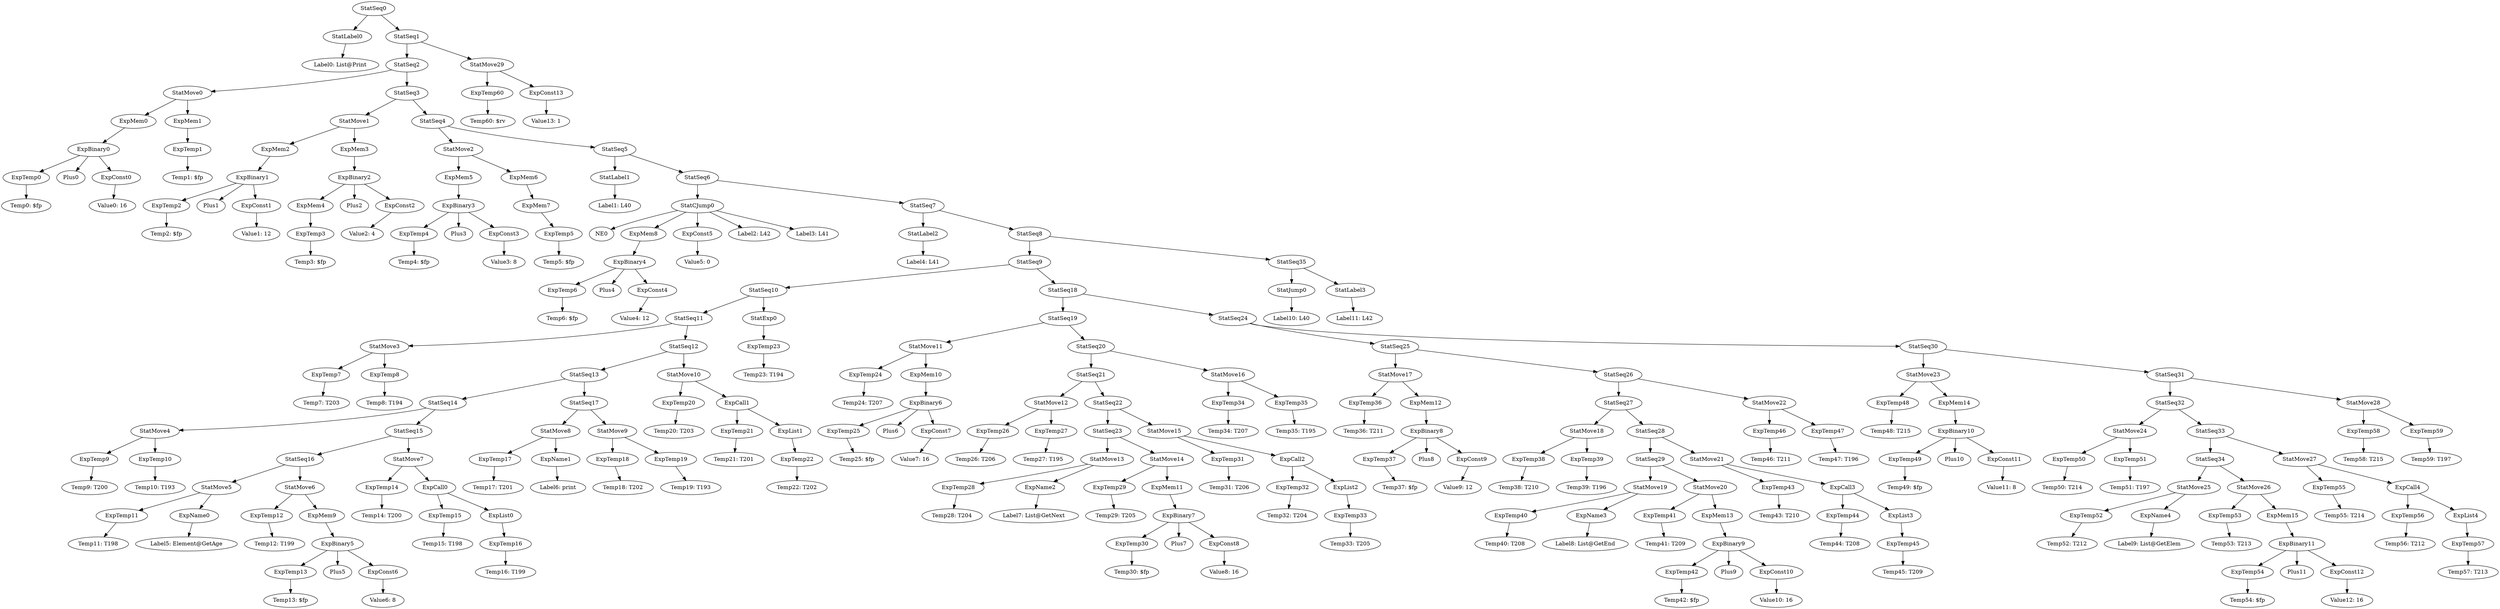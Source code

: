 digraph {
	ordering = out;
	ExpConst13 -> "Value13: 1";
	StatSeq8 -> StatSeq9;
	StatSeq8 -> StatSeq35;
	ExpTemp57 -> "Temp57: T213";
	ExpTemp56 -> "Temp56: T212";
	ExpTemp55 -> "Temp55: T214";
	ExpConst12 -> "Value12: 16";
	ExpName4 -> "Label9: List@GetElem";
	ExpTemp52 -> "Temp52: T212";
	ExpMem14 -> ExpBinary10;
	ExpConst11 -> "Value11: 8";
	ExpBinary10 -> ExpTemp49;
	ExpBinary10 -> Plus10;
	ExpBinary10 -> ExpConst11;
	ExpTemp50 -> "Temp50: T214";
	StatSeq24 -> StatSeq25;
	StatSeq24 -> StatSeq30;
	ExpTemp60 -> "Temp60: $rv";
	ExpTemp46 -> "Temp46: T211";
	ExpList3 -> ExpTemp45;
	ExpCall3 -> ExpTemp44;
	ExpCall3 -> ExpList3;
	StatJump0 -> "Label10: L40";
	ExpTemp44 -> "Temp44: T208";
	StatMove21 -> ExpTemp43;
	StatMove21 -> ExpCall3;
	StatSeq28 -> StatSeq29;
	StatSeq28 -> StatMove21;
	ExpMem13 -> ExpBinary9;
	StatMove25 -> ExpTemp52;
	StatMove25 -> ExpName4;
	ExpTemp42 -> "Temp42: $fp";
	StatMove20 -> ExpTemp41;
	StatMove20 -> ExpMem13;
	StatSeq29 -> StatMove19;
	StatSeq29 -> StatMove20;
	StatMove28 -> ExpTemp58;
	StatMove28 -> ExpTemp59;
	ExpName3 -> "Label8: List@GetEnd";
	StatSeq34 -> StatMove25;
	StatSeq34 -> StatMove26;
	ExpTemp40 -> "Temp40: T208";
	StatSeq27 -> StatMove18;
	StatSeq27 -> StatSeq28;
	StatMove18 -> ExpTemp38;
	StatMove18 -> ExpTemp39;
	ExpTemp38 -> "Temp38: T210";
	StatSeq25 -> StatMove17;
	StatSeq25 -> StatSeq26;
	ExpBinary8 -> ExpTemp37;
	ExpBinary8 -> Plus8;
	ExpBinary8 -> ExpConst9;
	ExpTemp37 -> "Temp37: $fp";
	ExpTemp36 -> "Temp36: T211";
	StatSeq18 -> StatSeq19;
	StatSeq18 -> StatSeq24;
	ExpTemp49 -> "Temp49: $fp";
	ExpMem12 -> ExpBinary8;
	StatMove16 -> ExpTemp34;
	StatMove16 -> ExpTemp35;
	ExpTemp34 -> "Temp34: T207";
	ExpTemp47 -> "Temp47: T196";
	ExpCall2 -> ExpTemp32;
	ExpCall2 -> ExpList2;
	StatSeq22 -> StatSeq23;
	StatSeq22 -> StatMove15;
	ExpBinary9 -> ExpTemp42;
	ExpBinary9 -> Plus9;
	ExpBinary9 -> ExpConst10;
	ExpBinary7 -> ExpTemp30;
	ExpBinary7 -> Plus7;
	ExpBinary7 -> ExpConst8;
	ExpTemp30 -> "Temp30: $fp";
	StatSeq35 -> StatJump0;
	StatSeq35 -> StatLabel3;
	StatMove14 -> ExpTemp29;
	StatMove14 -> ExpMem11;
	ExpTemp29 -> "Temp29: T205";
	StatSeq23 -> StatMove13;
	StatSeq23 -> StatMove14;
	ExpTemp58 -> "Temp58: T215";
	ExpName2 -> "Label7: List@GetNext";
	ExpCall4 -> ExpTemp56;
	ExpCall4 -> ExpList4;
	ExpTemp9 -> "Temp9: T200";
	StatSeq19 -> StatMove11;
	StatSeq19 -> StatSeq20;
	StatMove3 -> ExpTemp7;
	StatMove3 -> ExpTemp8;
	StatSeq32 -> StatMove24;
	StatSeq32 -> StatSeq33;
	ExpList2 -> ExpTemp33;
	ExpTemp22 -> "Temp22: T202";
	ExpConst4 -> "Value4: 12";
	ExpConst0 -> "Value0: 16";
	ExpTemp6 -> "Temp6: $fp";
	StatMove22 -> ExpTemp46;
	StatMove22 -> ExpTemp47;
	StatSeq26 -> StatSeq27;
	StatSeq26 -> StatMove22;
	StatMove6 -> ExpTemp12;
	StatMove6 -> ExpMem9;
	ExpMem6 -> ExpMem7;
	ExpTemp24 -> "Temp24: T207";
	ExpTemp54 -> "Temp54: $fp";
	StatMove2 -> ExpMem5;
	StatMove2 -> ExpMem6;
	ExpConst3 -> "Value3: 8";
	StatSeq2 -> StatMove0;
	StatSeq2 -> StatSeq3;
	ExpMem1 -> ExpTemp1;
	ExpConst6 -> "Value6: 8";
	ExpMem0 -> ExpBinary0;
	ExpConst10 -> "Value10: 16";
	ExpBinary1 -> ExpTemp2;
	ExpBinary1 -> Plus1;
	ExpBinary1 -> ExpConst1;
	ExpMem3 -> ExpBinary2;
	ExpMem5 -> ExpBinary3;
	ExpBinary2 -> ExpMem4;
	ExpBinary2 -> Plus2;
	ExpBinary2 -> ExpConst2;
	ExpTemp5 -> "Temp5: $fp";
	StatMove29 -> ExpTemp60;
	StatMove29 -> ExpConst13;
	ExpTemp35 -> "Temp35: T195";
	ExpBinary4 -> ExpTemp6;
	ExpBinary4 -> Plus4;
	ExpBinary4 -> ExpConst4;
	ExpList1 -> ExpTemp22;
	ExpTemp1 -> "Temp1: $fp";
	ExpTemp39 -> "Temp39: T196";
	ExpConst5 -> "Value5: 0";
	StatSeq0 -> StatLabel0;
	StatSeq0 -> StatSeq1;
	StatSeq31 -> StatSeq32;
	StatSeq31 -> StatMove28;
	ExpTemp11 -> "Temp11: T198";
	ExpConst2 -> "Value2: 4";
	StatExp0 -> ExpTemp23;
	StatMove17 -> ExpTemp36;
	StatMove17 -> ExpMem12;
	StatSeq6 -> StatCJump0;
	StatSeq6 -> StatSeq7;
	ExpTemp3 -> "Temp3: $fp";
	StatLabel3 -> "Label11: L42";
	StatMove15 -> ExpTemp31;
	StatMove15 -> ExpCall2;
	ExpBinary3 -> ExpTemp4;
	ExpBinary3 -> Plus3;
	ExpBinary3 -> ExpConst3;
	ExpMem7 -> ExpTemp5;
	StatSeq3 -> StatMove1;
	StatSeq3 -> StatSeq4;
	StatSeq15 -> StatSeq16;
	StatSeq15 -> StatMove7;
	ExpTemp0 -> "Temp0: $fp";
	ExpTemp7 -> "Temp7: T203";
	StatSeq20 -> StatSeq21;
	StatSeq20 -> StatMove16;
	StatSeq11 -> StatMove3;
	StatSeq11 -> StatSeq12;
	ExpTemp43 -> "Temp43: T210";
	ExpBinary5 -> ExpTemp13;
	ExpBinary5 -> Plus5;
	ExpBinary5 -> ExpConst6;
	StatLabel1 -> "Label1: L40";
	StatSeq4 -> StatMove2;
	StatSeq4 -> StatSeq5;
	ExpList4 -> ExpTemp57;
	ExpTemp27 -> "Temp27: T195";
	StatSeq1 -> StatSeq2;
	StatSeq1 -> StatMove29;
	ExpTemp33 -> "Temp33: T205";
	ExpMem2 -> ExpBinary1;
	StatMove23 -> ExpTemp48;
	StatMove23 -> ExpMem14;
	ExpTemp12 -> "Temp12: T199";
	StatMove0 -> ExpMem0;
	StatMove0 -> ExpMem1;
	ExpTemp59 -> "Temp59: T197";
	StatMove8 -> ExpTemp17;
	StatMove8 -> ExpName1;
	ExpTemp51 -> "Temp51: T197";
	ExpTemp2 -> "Temp2: $fp";
	ExpTemp45 -> "Temp45: T209";
	ExpConst1 -> "Value1: 12";
	ExpMem15 -> ExpBinary11;
	ExpTemp8 -> "Temp8: T194";
	ExpTemp18 -> "Temp18: T202";
	StatCJump0 -> NE0;
	StatCJump0 -> ExpMem8;
	StatCJump0 -> ExpConst5;
	StatCJump0 -> "Label2: L42";
	StatCJump0 -> "Label3: L41";
	ExpList0 -> ExpTemp16;
	StatSeq5 -> StatLabel1;
	StatSeq5 -> StatSeq6;
	StatSeq30 -> StatMove23;
	StatSeq30 -> StatSeq31;
	ExpTemp19 -> "Temp19: T193";
	StatLabel0 -> "Label0: List@Print";
	StatSeq17 -> StatMove8;
	StatSeq17 -> StatMove9;
	StatMove1 -> ExpMem2;
	StatMove1 -> ExpMem3;
	ExpBinary0 -> ExpTemp0;
	ExpBinary0 -> Plus0;
	ExpBinary0 -> ExpConst0;
	StatSeq33 -> StatSeq34;
	StatSeq33 -> StatMove27;
	ExpBinary11 -> ExpTemp54;
	ExpBinary11 -> Plus11;
	ExpBinary11 -> ExpConst12;
	ExpMem4 -> ExpTemp3;
	StatSeq21 -> StatMove12;
	StatSeq21 -> StatSeq22;
	ExpMem8 -> ExpBinary4;
	ExpTemp4 -> "Temp4: $fp";
	StatMove27 -> ExpTemp55;
	StatMove27 -> ExpCall4;
	ExpConst9 -> "Value9: 12";
	StatMove5 -> ExpTemp11;
	StatMove5 -> ExpName0;
	StatLabel2 -> "Label4: L41";
	StatMove4 -> ExpTemp9;
	StatMove4 -> ExpTemp10;
	StatSeq14 -> StatMove4;
	StatSeq14 -> StatSeq15;
	StatMove19 -> ExpTemp40;
	StatMove19 -> ExpName3;
	ExpTemp28 -> "Temp28: T204";
	ExpTemp15 -> "Temp15: T198";
	ExpName1 -> "Label6: print";
	StatMove13 -> ExpTemp28;
	StatMove13 -> ExpName2;
	StatSeq10 -> StatSeq11;
	StatSeq10 -> StatExp0;
	StatSeq7 -> StatLabel2;
	StatSeq7 -> StatSeq8;
	StatSeq16 -> StatMove5;
	StatSeq16 -> StatMove6;
	ExpTemp13 -> "Temp13: $fp";
	StatMove12 -> ExpTemp26;
	StatMove12 -> ExpTemp27;
	ExpTemp14 -> "Temp14: T200";
	StatMove7 -> ExpTemp14;
	StatMove7 -> ExpCall0;
	ExpCall0 -> ExpTemp15;
	ExpCall0 -> ExpList0;
	StatSeq9 -> StatSeq10;
	StatSeq9 -> StatSeq18;
	ExpTemp16 -> "Temp16: T199";
	StatMove24 -> ExpTemp50;
	StatMove24 -> ExpTemp51;
	ExpBinary6 -> ExpTemp25;
	ExpBinary6 -> Plus6;
	ExpBinary6 -> ExpConst7;
	ExpMem9 -> ExpBinary5;
	StatSeq13 -> StatSeq14;
	StatSeq13 -> StatSeq17;
	ExpTemp23 -> "Temp23: T194";
	ExpTemp17 -> "Temp17: T201";
	ExpTemp53 -> "Temp53: T213";
	ExpTemp21 -> "Temp21: T201";
	StatMove26 -> ExpTemp53;
	StatMove26 -> ExpMem15;
	ExpTemp48 -> "Temp48: T215";
	StatMove9 -> ExpTemp18;
	StatMove9 -> ExpTemp19;
	ExpTemp32 -> "Temp32: T204";
	StatSeq12 -> StatSeq13;
	StatSeq12 -> StatMove10;
	ExpConst8 -> "Value8: 16";
	ExpName0 -> "Label5: Element@GetAge";
	ExpTemp20 -> "Temp20: T203";
	StatMove10 -> ExpTemp20;
	StatMove10 -> ExpCall1;
	ExpCall1 -> ExpTemp21;
	ExpCall1 -> ExpList1;
	ExpMem11 -> ExpBinary7;
	StatMove11 -> ExpTemp24;
	StatMove11 -> ExpMem10;
	ExpTemp25 -> "Temp25: $fp";
	ExpTemp31 -> "Temp31: T206";
	ExpConst7 -> "Value7: 16";
	ExpTemp10 -> "Temp10: T193";
	ExpMem10 -> ExpBinary6;
	ExpTemp41 -> "Temp41: T209";
	ExpTemp26 -> "Temp26: T206";
}

